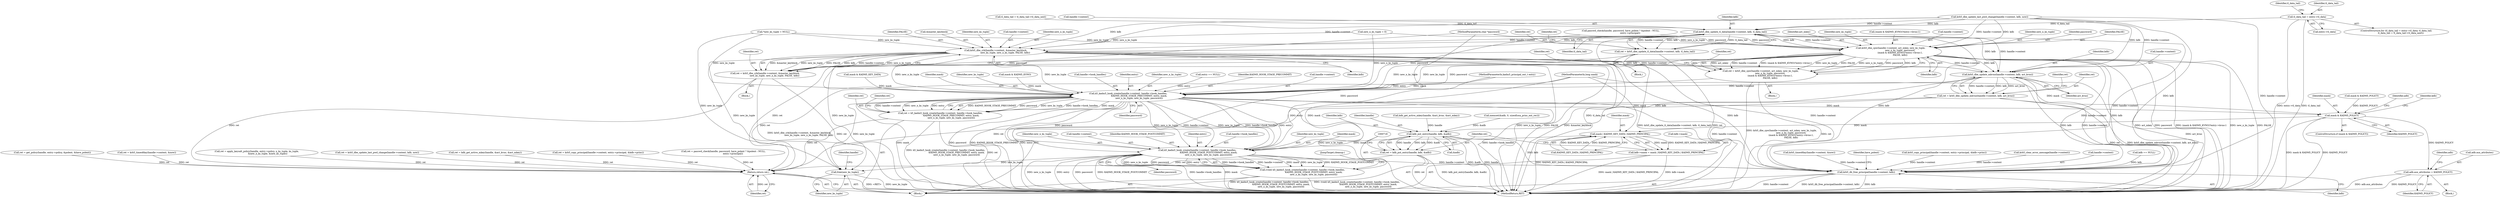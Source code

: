 digraph "0_krb5_e1caf6fb74981da62039846931ebdffed71309d1@pointer" {
"1000548" [label="(Call,tl_data_tail = entry->tl_data)"];
"1000562" [label="(Call,krb5_dbe_update_tl_data(handle->context, kdb, tl_data_tail))"];
"1000560" [label="(Call,ret = krb5_dbe_update_tl_data(handle->context, kdb, tl_data_tail))"];
"1000750" [label="(Return,return ret;)"];
"1000615" [label="(Call,krb5_dbe_cpw(handle->context, act_mkey, new_ks_tuple,\n                           new_n_ks_tuple, password,\n                           (mask & KADM5_KVNO)?entry->kvno:1,\n                           FALSE, kdb))"];
"1000613" [label="(Call,ret = krb5_dbe_cpw(handle->context, act_mkey, new_ks_tuple,\n                           new_n_ks_tuple, password,\n                           (mask & KADM5_KVNO)?entry->kvno:1,\n                           FALSE, kdb))"];
"1000652" [label="(Call,krb5_dbe_update_mkvno(handle->context, kdb, act_kvno))"];
"1000650" [label="(Call,ret = krb5_dbe_update_mkvno(handle->context, kdb, act_kvno))"];
"1000663" [label="(Call,k5_kadm5_hook_create(handle->context, handle->hook_handles,\n                               KADM5_HOOK_STAGE_PRECOMMIT, entry, mask,\n                               new_n_ks_tuple, new_ks_tuple, password))"];
"1000661" [label="(Call,ret = k5_kadm5_hook_create(handle->context, handle->hook_handles,\n                               KADM5_HOOK_STAGE_PRECOMMIT, entry, mask,\n                               new_n_ks_tuple, new_ks_tuple, password))"];
"1000685" [label="(Call,mask & KADM5_POLICY)"];
"1000689" [label="(Call,adb.aux_attributes = KADM5_POLICY)"];
"1000705" [label="(Call,mask | KADM5_KEY_DATA | KADM5_PRINCIPAL)"];
"1000701" [label="(Call,kdb->mask = mask | KADM5_KEY_DATA | KADM5_PRINCIPAL)"];
"1000719" [label="(Call,k5_kadm5_hook_create(handle->context, handle->hook_handles,\n                                KADM5_HOOK_STAGE_POSTCOMMIT, entry, mask,\n                                new_n_ks_tuple, new_ks_tuple, password))"];
"1000717" [label="(Call,(void) k5_kadm5_hook_create(handle->context, handle->hook_handles,\n                                KADM5_HOOK_STAGE_POSTCOMMIT, entry, mask,\n                                new_n_ks_tuple, new_ks_tuple, password))"];
"1000733" [label="(Call,free(new_ks_tuple))"];
"1000735" [label="(Call,krb5_db_free_principal(handle->context, kdb))"];
"1000712" [label="(Call,kdb_put_entry(handle, kdb, &adb))"];
"1000710" [label="(Call,ret = kdb_put_entry(handle, kdb, &adb))"];
"1000637" [label="(Call,krb5_dbe_crk(handle->context, &master_keyblock,\n                           new_ks_tuple, new_n_ks_tuple, FALSE, kdb))"];
"1000635" [label="(Call,ret = krb5_dbe_crk(handle->context, &master_keyblock,\n                           new_ks_tuple, new_n_ks_tuple, FALSE, kdb))"];
"1000653" [label="(Call,handle->context)"];
"1000645" [label="(Identifier,FALSE)"];
"1000322" [label="(Call,mask & KADM5_POLICY)"];
"1000688" [label="(Block,)"];
"1000641" [label="(Call,&master_keyblock)"];
"1000362" [label="(Call,krb5_timeofday(handle->context, &now))"];
"1000664" [label="(Call,handle->context)"];
"1000703" [label="(Identifier,kdb)"];
"1000717" [label="(Call,(void) k5_kadm5_hook_create(handle->context, handle->hook_handles,\n                                KADM5_HOOK_STAGE_POSTCOMMIT, entry, mask,\n                                new_n_ks_tuple, new_ks_tuple, password))"];
"1000670" [label="(Identifier,KADM5_HOOK_STAGE_PRECOMMIT)"];
"1000643" [label="(Identifier,new_ks_tuple)"];
"1000563" [label="(Call,handle->context)"];
"1000751" [label="(Identifier,ret)"];
"1000646" [label="(Identifier,kdb)"];
"1000326" [label="(Call,ret = get_policy(handle, entry->policy, &polent, &have_polent))"];
"1000360" [label="(Call,ret = krb5_timeofday(handle->context, &now))"];
"1000648" [label="(Identifier,ret)"];
"1000686" [label="(Identifier,mask)"];
"1000714" [label="(Identifier,kdb)"];
"1000616" [label="(Call,handle->context)"];
"1000652" [label="(Call,krb5_dbe_update_mkvno(handle->context, kdb, act_kvno))"];
"1000727" [label="(Identifier,entry)"];
"1000550" [label="(Call,entry->tl_data)"];
"1000615" [label="(Call,krb5_dbe_cpw(handle->context, act_mkey, new_ks_tuple,\n                           new_n_ks_tuple, password,\n                           (mask & KADM5_KVNO)?entry->kvno:1,\n                           FALSE, kdb))"];
"1000713" [label="(Identifier,handle)"];
"1000741" [label="(Identifier,have_polent)"];
"1000622" [label="(Identifier,password)"];
"1000687" [label="(Identifier,KADM5_POLICY)"];
"1000632" [label="(Identifier,kdb)"];
"1000567" [label="(Identifier,tl_data_tail)"];
"1000723" [label="(Call,handle->hook_handles)"];
"1000730" [label="(Identifier,new_ks_tuple)"];
"1000705" [label="(Call,mask | KADM5_KEY_DATA | KADM5_PRINCIPAL)"];
"1000728" [label="(Identifier,mask)"];
"1000701" [label="(Call,kdb->mask = mask | KADM5_KEY_DATA | KADM5_PRINCIPAL)"];
"1000119" [label="(MethodParameterIn,kadm5_principal_ent_t entry)"];
"1000706" [label="(Identifier,mask)"];
"1000729" [label="(Identifier,new_n_ks_tuple)"];
"1000599" [label="(Call,mask & KADM5_KEY_DATA)"];
"1000553" [label="(Identifier,tl_data_tail)"];
"1000734" [label="(Identifier,new_ks_tuple)"];
"1000123" [label="(MethodParameterIn,char *password)"];
"1000659" [label="(Identifier,ret)"];
"1000672" [label="(Identifier,mask)"];
"1000685" [label="(Call,mask & KADM5_POLICY)"];
"1000720" [label="(Call,handle->context)"];
"1000674" [label="(Identifier,new_ks_tuple)"];
"1000146" [label="(Call,*new_ks_tuple = NULL)"];
"1000624" [label="(Call,mask & KADM5_KVNO)"];
"1000696" [label="(Identifier,adb)"];
"1000667" [label="(Call,handle->hook_handles)"];
"1000345" [label="(Call,passwd_check(handle, password, have_polent ? &polent : NULL,\n                           entry->principal))"];
"1000677" [label="(Identifier,ret)"];
"1000571" [label="(Call,ret = apply_keysalt_policy(handle, entry->policy, n_ks_tuple, ks_tuple,\n                               &new_n_ks_tuple, &new_ks_tuple))"];
"1000547" [label="(ControlStructure,for (tl_data_tail = entry->tl_data; tl_data_tail;\n             tl_data_tail = tl_data_tail->tl_data_next))"];
"1000707" [label="(Call,KADM5_KEY_DATA | KADM5_PRINCIPAL)"];
"1000518" [label="(Call,krb5_copy_principal(handle->context, entry->principal, &kdb->princ))"];
"1000589" [label="(Call,kdb_get_active_mkey(handle, &act_kvno, &act_mkey))"];
"1000533" [label="(Call,ret = krb5_dbe_update_last_pwd_change(handle->context, kdb, now))"];
"1000715" [label="(Call,&adb)"];
"1000566" [label="(Identifier,kdb)"];
"1000554" [label="(Call,tl_data_tail = tl_data_tail->tl_data_next)"];
"1000587" [label="(Call,ret = kdb_get_active_mkey(handle, &act_kvno, &act_mkey))"];
"1000631" [label="(Identifier,FALSE)"];
"1000732" [label="(JumpTarget,cleanup:)"];
"1000561" [label="(Identifier,ret)"];
"1000638" [label="(Call,handle->context)"];
"1000661" [label="(Call,ret = k5_kadm5_hook_create(handle->context, handle->hook_handles,\n                               KADM5_HOOK_STAGE_PRECOMMIT, entry, mask,\n                               new_n_ks_tuple, new_ks_tuple, password))"];
"1000619" [label="(Identifier,act_mkey)"];
"1000671" [label="(Identifier,entry)"];
"1000634" [label="(Block,)"];
"1000120" [label="(MethodParameterIn,long mask)"];
"1000636" [label="(Identifier,ret)"];
"1000731" [label="(Identifier,password)"];
"1000737" [label="(Identifier,handle)"];
"1000151" [label="(Call,krb5_clear_error_message(handle->context))"];
"1000548" [label="(Call,tl_data_tail = entry->tl_data)"];
"1000516" [label="(Call,ret = krb5_copy_principal(handle->context, entry->principal, &kdb->princ))"];
"1000684" [label="(ControlStructure,if (mask & KADM5_POLICY))"];
"1000644" [label="(Identifier,new_n_ks_tuple)"];
"1000675" [label="(Identifier,password)"];
"1000673" [label="(Identifier,new_n_ks_tuple)"];
"1000650" [label="(Call,ret = krb5_dbe_update_mkvno(handle->context, kdb, act_kvno))"];
"1000662" [label="(Identifier,ret)"];
"1000562" [label="(Call,krb5_dbe_update_tl_data(handle->context, kdb, tl_data_tail))"];
"1000560" [label="(Call,ret = krb5_dbe_update_tl_data(handle->context, kdb, tl_data_tail))"];
"1000635" [label="(Call,ret = krb5_dbe_crk(handle->context, &master_keyblock,\n                           new_ks_tuple, new_n_ks_tuple, FALSE, kdb))"];
"1000690" [label="(Call,adb.aux_attributes)"];
"1000689" [label="(Call,adb.aux_attributes = KADM5_POLICY)"];
"1000637" [label="(Call,krb5_dbe_crk(handle->context, &master_keyblock,\n                           new_ks_tuple, new_n_ks_tuple, FALSE, kdb))"];
"1000620" [label="(Identifier,new_ks_tuple)"];
"1000736" [label="(Call,handle->context)"];
"1000656" [label="(Identifier,kdb)"];
"1000739" [label="(Identifier,kdb)"];
"1000663" [label="(Call,k5_kadm5_hook_create(handle->context, handle->hook_handles,\n                               KADM5_HOOK_STAGE_PRECOMMIT, entry, mask,\n                               new_n_ks_tuple, new_ks_tuple, password))"];
"1000726" [label="(Identifier,KADM5_HOOK_STAGE_POSTCOMMIT)"];
"1000124" [label="(Block,)"];
"1000623" [label="(Call,(mask & KADM5_KVNO)?entry->kvno:1)"];
"1000651" [label="(Identifier,ret)"];
"1000712" [label="(Call,kdb_put_entry(handle, kdb, &adb))"];
"1000163" [label="(Call,entry == NULL)"];
"1000612" [label="(Block,)"];
"1000750" [label="(Return,return ret;)"];
"1000569" [label="(Identifier,ret)"];
"1000535" [label="(Call,krb5_dbe_update_last_pwd_change(handle->context, kdb, now))"];
"1000752" [label="(MethodReturn,RET)"];
"1000691" [label="(Identifier,adb)"];
"1000702" [label="(Call,kdb->mask)"];
"1000621" [label="(Identifier,new_n_ks_tuple)"];
"1000559" [label="(Block,)"];
"1000613" [label="(Call,ret = krb5_dbe_cpw(handle->context, act_mkey, new_ks_tuple,\n                           new_n_ks_tuple, password,\n                           (mask & KADM5_KVNO)?entry->kvno:1,\n                           FALSE, kdb))"];
"1000315" [label="(Call,memset(&adb, 0, sizeof(osa_princ_ent_rec)))"];
"1000614" [label="(Identifier,ret)"];
"1000142" [label="(Call,new_n_ks_tuple = 0)"];
"1000735" [label="(Call,krb5_db_free_principal(handle->context, kdb))"];
"1000343" [label="(Call,ret = passwd_check(handle, password, have_polent ? &polent : NULL,\n                           entry->principal))"];
"1000733" [label="(Call,free(new_ks_tuple))"];
"1000719" [label="(Call,k5_kadm5_hook_create(handle->context, handle->hook_handles,\n                                KADM5_HOOK_STAGE_POSTCOMMIT, entry, mask,\n                                new_n_ks_tuple, new_ks_tuple, password))"];
"1000657" [label="(Identifier,act_kvno)"];
"1000549" [label="(Identifier,tl_data_tail)"];
"1000693" [label="(Identifier,KADM5_POLICY)"];
"1000711" [label="(Identifier,ret)"];
"1000310" [label="(Call,kdb == NULL)"];
"1000710" [label="(Call,ret = kdb_put_entry(handle, kdb, &adb))"];
"1000548" -> "1000547"  [label="AST: "];
"1000548" -> "1000550"  [label="CFG: "];
"1000549" -> "1000548"  [label="AST: "];
"1000550" -> "1000548"  [label="AST: "];
"1000553" -> "1000548"  [label="CFG: "];
"1000548" -> "1000752"  [label="DDG: entry->tl_data"];
"1000548" -> "1000752"  [label="DDG: tl_data_tail"];
"1000548" -> "1000562"  [label="DDG: tl_data_tail"];
"1000562" -> "1000560"  [label="AST: "];
"1000562" -> "1000567"  [label="CFG: "];
"1000563" -> "1000562"  [label="AST: "];
"1000566" -> "1000562"  [label="AST: "];
"1000567" -> "1000562"  [label="AST: "];
"1000560" -> "1000562"  [label="CFG: "];
"1000562" -> "1000752"  [label="DDG: tl_data_tail"];
"1000562" -> "1000560"  [label="DDG: handle->context"];
"1000562" -> "1000560"  [label="DDG: kdb"];
"1000562" -> "1000560"  [label="DDG: tl_data_tail"];
"1000535" -> "1000562"  [label="DDG: handle->context"];
"1000535" -> "1000562"  [label="DDG: kdb"];
"1000554" -> "1000562"  [label="DDG: tl_data_tail"];
"1000562" -> "1000615"  [label="DDG: handle->context"];
"1000562" -> "1000615"  [label="DDG: kdb"];
"1000562" -> "1000637"  [label="DDG: handle->context"];
"1000562" -> "1000637"  [label="DDG: kdb"];
"1000562" -> "1000652"  [label="DDG: handle->context"];
"1000562" -> "1000652"  [label="DDG: kdb"];
"1000562" -> "1000735"  [label="DDG: handle->context"];
"1000562" -> "1000735"  [label="DDG: kdb"];
"1000560" -> "1000559"  [label="AST: "];
"1000561" -> "1000560"  [label="AST: "];
"1000569" -> "1000560"  [label="CFG: "];
"1000560" -> "1000752"  [label="DDG: krb5_dbe_update_tl_data(handle->context, kdb, tl_data_tail)"];
"1000560" -> "1000752"  [label="DDG: ret"];
"1000560" -> "1000750"  [label="DDG: ret"];
"1000750" -> "1000124"  [label="AST: "];
"1000750" -> "1000751"  [label="CFG: "];
"1000751" -> "1000750"  [label="AST: "];
"1000752" -> "1000750"  [label="CFG: "];
"1000750" -> "1000752"  [label="DDG: <RET>"];
"1000751" -> "1000750"  [label="DDG: ret"];
"1000613" -> "1000750"  [label="DDG: ret"];
"1000360" -> "1000750"  [label="DDG: ret"];
"1000650" -> "1000750"  [label="DDG: ret"];
"1000661" -> "1000750"  [label="DDG: ret"];
"1000587" -> "1000750"  [label="DDG: ret"];
"1000571" -> "1000750"  [label="DDG: ret"];
"1000533" -> "1000750"  [label="DDG: ret"];
"1000635" -> "1000750"  [label="DDG: ret"];
"1000326" -> "1000750"  [label="DDG: ret"];
"1000516" -> "1000750"  [label="DDG: ret"];
"1000710" -> "1000750"  [label="DDG: ret"];
"1000343" -> "1000750"  [label="DDG: ret"];
"1000615" -> "1000613"  [label="AST: "];
"1000615" -> "1000632"  [label="CFG: "];
"1000616" -> "1000615"  [label="AST: "];
"1000619" -> "1000615"  [label="AST: "];
"1000620" -> "1000615"  [label="AST: "];
"1000621" -> "1000615"  [label="AST: "];
"1000622" -> "1000615"  [label="AST: "];
"1000623" -> "1000615"  [label="AST: "];
"1000631" -> "1000615"  [label="AST: "];
"1000632" -> "1000615"  [label="AST: "];
"1000613" -> "1000615"  [label="CFG: "];
"1000615" -> "1000752"  [label="DDG: password"];
"1000615" -> "1000752"  [label="DDG: (mask & KADM5_KVNO)?entry->kvno:1"];
"1000615" -> "1000752"  [label="DDG: new_n_ks_tuple"];
"1000615" -> "1000752"  [label="DDG: FALSE"];
"1000615" -> "1000752"  [label="DDG: act_mkey"];
"1000615" -> "1000613"  [label="DDG: act_mkey"];
"1000615" -> "1000613"  [label="DDG: handle->context"];
"1000615" -> "1000613"  [label="DDG: (mask & KADM5_KVNO)?entry->kvno:1"];
"1000615" -> "1000613"  [label="DDG: new_ks_tuple"];
"1000615" -> "1000613"  [label="DDG: FALSE"];
"1000615" -> "1000613"  [label="DDG: new_n_ks_tuple"];
"1000615" -> "1000613"  [label="DDG: password"];
"1000615" -> "1000613"  [label="DDG: kdb"];
"1000535" -> "1000615"  [label="DDG: handle->context"];
"1000535" -> "1000615"  [label="DDG: kdb"];
"1000146" -> "1000615"  [label="DDG: new_ks_tuple"];
"1000142" -> "1000615"  [label="DDG: new_n_ks_tuple"];
"1000345" -> "1000615"  [label="DDG: password"];
"1000123" -> "1000615"  [label="DDG: password"];
"1000615" -> "1000652"  [label="DDG: handle->context"];
"1000615" -> "1000652"  [label="DDG: kdb"];
"1000615" -> "1000663"  [label="DDG: new_n_ks_tuple"];
"1000615" -> "1000663"  [label="DDG: new_ks_tuple"];
"1000615" -> "1000663"  [label="DDG: password"];
"1000615" -> "1000733"  [label="DDG: new_ks_tuple"];
"1000615" -> "1000735"  [label="DDG: handle->context"];
"1000615" -> "1000735"  [label="DDG: kdb"];
"1000613" -> "1000612"  [label="AST: "];
"1000614" -> "1000613"  [label="AST: "];
"1000648" -> "1000613"  [label="CFG: "];
"1000613" -> "1000752"  [label="DDG: ret"];
"1000613" -> "1000752"  [label="DDG: krb5_dbe_cpw(handle->context, act_mkey, new_ks_tuple,\n                           new_n_ks_tuple, password,\n                           (mask & KADM5_KVNO)?entry->kvno:1,\n                           FALSE, kdb)"];
"1000652" -> "1000650"  [label="AST: "];
"1000652" -> "1000657"  [label="CFG: "];
"1000653" -> "1000652"  [label="AST: "];
"1000656" -> "1000652"  [label="AST: "];
"1000657" -> "1000652"  [label="AST: "];
"1000650" -> "1000652"  [label="CFG: "];
"1000652" -> "1000752"  [label="DDG: act_kvno"];
"1000652" -> "1000650"  [label="DDG: handle->context"];
"1000652" -> "1000650"  [label="DDG: kdb"];
"1000652" -> "1000650"  [label="DDG: act_kvno"];
"1000637" -> "1000652"  [label="DDG: handle->context"];
"1000637" -> "1000652"  [label="DDG: kdb"];
"1000535" -> "1000652"  [label="DDG: handle->context"];
"1000535" -> "1000652"  [label="DDG: kdb"];
"1000652" -> "1000663"  [label="DDG: handle->context"];
"1000652" -> "1000712"  [label="DDG: kdb"];
"1000652" -> "1000735"  [label="DDG: handle->context"];
"1000652" -> "1000735"  [label="DDG: kdb"];
"1000650" -> "1000124"  [label="AST: "];
"1000651" -> "1000650"  [label="AST: "];
"1000659" -> "1000650"  [label="CFG: "];
"1000650" -> "1000752"  [label="DDG: ret"];
"1000650" -> "1000752"  [label="DDG: krb5_dbe_update_mkvno(handle->context, kdb, act_kvno)"];
"1000663" -> "1000661"  [label="AST: "];
"1000663" -> "1000675"  [label="CFG: "];
"1000664" -> "1000663"  [label="AST: "];
"1000667" -> "1000663"  [label="AST: "];
"1000670" -> "1000663"  [label="AST: "];
"1000671" -> "1000663"  [label="AST: "];
"1000672" -> "1000663"  [label="AST: "];
"1000673" -> "1000663"  [label="AST: "];
"1000674" -> "1000663"  [label="AST: "];
"1000675" -> "1000663"  [label="AST: "];
"1000661" -> "1000663"  [label="CFG: "];
"1000663" -> "1000752"  [label="DDG: mask"];
"1000663" -> "1000752"  [label="DDG: password"];
"1000663" -> "1000752"  [label="DDG: KADM5_HOOK_STAGE_PRECOMMIT"];
"1000663" -> "1000752"  [label="DDG: entry"];
"1000663" -> "1000752"  [label="DDG: new_n_ks_tuple"];
"1000663" -> "1000752"  [label="DDG: handle->hook_handles"];
"1000663" -> "1000661"  [label="DDG: KADM5_HOOK_STAGE_PRECOMMIT"];
"1000663" -> "1000661"  [label="DDG: password"];
"1000663" -> "1000661"  [label="DDG: new_ks_tuple"];
"1000663" -> "1000661"  [label="DDG: handle->hook_handles"];
"1000663" -> "1000661"  [label="DDG: mask"];
"1000663" -> "1000661"  [label="DDG: handle->context"];
"1000663" -> "1000661"  [label="DDG: new_n_ks_tuple"];
"1000663" -> "1000661"  [label="DDG: entry"];
"1000163" -> "1000663"  [label="DDG: entry"];
"1000119" -> "1000663"  [label="DDG: entry"];
"1000599" -> "1000663"  [label="DDG: mask"];
"1000624" -> "1000663"  [label="DDG: mask"];
"1000120" -> "1000663"  [label="DDG: mask"];
"1000637" -> "1000663"  [label="DDG: new_n_ks_tuple"];
"1000637" -> "1000663"  [label="DDG: new_ks_tuple"];
"1000142" -> "1000663"  [label="DDG: new_n_ks_tuple"];
"1000146" -> "1000663"  [label="DDG: new_ks_tuple"];
"1000345" -> "1000663"  [label="DDG: password"];
"1000123" -> "1000663"  [label="DDG: password"];
"1000663" -> "1000685"  [label="DDG: mask"];
"1000663" -> "1000719"  [label="DDG: handle->context"];
"1000663" -> "1000719"  [label="DDG: handle->hook_handles"];
"1000663" -> "1000719"  [label="DDG: entry"];
"1000663" -> "1000719"  [label="DDG: new_n_ks_tuple"];
"1000663" -> "1000719"  [label="DDG: new_ks_tuple"];
"1000663" -> "1000719"  [label="DDG: password"];
"1000663" -> "1000733"  [label="DDG: new_ks_tuple"];
"1000663" -> "1000735"  [label="DDG: handle->context"];
"1000661" -> "1000124"  [label="AST: "];
"1000662" -> "1000661"  [label="AST: "];
"1000677" -> "1000661"  [label="CFG: "];
"1000661" -> "1000752"  [label="DDG: k5_kadm5_hook_create(handle->context, handle->hook_handles,\n                               KADM5_HOOK_STAGE_PRECOMMIT, entry, mask,\n                               new_n_ks_tuple, new_ks_tuple, password)"];
"1000661" -> "1000752"  [label="DDG: ret"];
"1000685" -> "1000684"  [label="AST: "];
"1000685" -> "1000687"  [label="CFG: "];
"1000686" -> "1000685"  [label="AST: "];
"1000687" -> "1000685"  [label="AST: "];
"1000691" -> "1000685"  [label="CFG: "];
"1000703" -> "1000685"  [label="CFG: "];
"1000685" -> "1000752"  [label="DDG: mask & KADM5_POLICY"];
"1000685" -> "1000752"  [label="DDG: KADM5_POLICY"];
"1000120" -> "1000685"  [label="DDG: mask"];
"1000322" -> "1000685"  [label="DDG: KADM5_POLICY"];
"1000685" -> "1000689"  [label="DDG: KADM5_POLICY"];
"1000685" -> "1000705"  [label="DDG: mask"];
"1000689" -> "1000688"  [label="AST: "];
"1000689" -> "1000693"  [label="CFG: "];
"1000690" -> "1000689"  [label="AST: "];
"1000693" -> "1000689"  [label="AST: "];
"1000696" -> "1000689"  [label="CFG: "];
"1000689" -> "1000752"  [label="DDG: KADM5_POLICY"];
"1000689" -> "1000752"  [label="DDG: adb.aux_attributes"];
"1000705" -> "1000701"  [label="AST: "];
"1000705" -> "1000707"  [label="CFG: "];
"1000706" -> "1000705"  [label="AST: "];
"1000707" -> "1000705"  [label="AST: "];
"1000701" -> "1000705"  [label="CFG: "];
"1000705" -> "1000752"  [label="DDG: KADM5_KEY_DATA | KADM5_PRINCIPAL"];
"1000705" -> "1000701"  [label="DDG: mask"];
"1000705" -> "1000701"  [label="DDG: KADM5_KEY_DATA | KADM5_PRINCIPAL"];
"1000120" -> "1000705"  [label="DDG: mask"];
"1000707" -> "1000705"  [label="DDG: KADM5_KEY_DATA"];
"1000707" -> "1000705"  [label="DDG: KADM5_PRINCIPAL"];
"1000705" -> "1000719"  [label="DDG: mask"];
"1000701" -> "1000124"  [label="AST: "];
"1000702" -> "1000701"  [label="AST: "];
"1000711" -> "1000701"  [label="CFG: "];
"1000701" -> "1000752"  [label="DDG: mask | KADM5_KEY_DATA | KADM5_PRINCIPAL"];
"1000701" -> "1000752"  [label="DDG: kdb->mask"];
"1000719" -> "1000717"  [label="AST: "];
"1000719" -> "1000731"  [label="CFG: "];
"1000720" -> "1000719"  [label="AST: "];
"1000723" -> "1000719"  [label="AST: "];
"1000726" -> "1000719"  [label="AST: "];
"1000727" -> "1000719"  [label="AST: "];
"1000728" -> "1000719"  [label="AST: "];
"1000729" -> "1000719"  [label="AST: "];
"1000730" -> "1000719"  [label="AST: "];
"1000731" -> "1000719"  [label="AST: "];
"1000717" -> "1000719"  [label="CFG: "];
"1000719" -> "1000752"  [label="DDG: new_n_ks_tuple"];
"1000719" -> "1000752"  [label="DDG: entry"];
"1000719" -> "1000752"  [label="DDG: password"];
"1000719" -> "1000752"  [label="DDG: KADM5_HOOK_STAGE_POSTCOMMIT"];
"1000719" -> "1000752"  [label="DDG: handle->hook_handles"];
"1000719" -> "1000752"  [label="DDG: mask"];
"1000719" -> "1000717"  [label="DDG: handle->hook_handles"];
"1000719" -> "1000717"  [label="DDG: handle->context"];
"1000719" -> "1000717"  [label="DDG: mask"];
"1000719" -> "1000717"  [label="DDG: new_ks_tuple"];
"1000719" -> "1000717"  [label="DDG: KADM5_HOOK_STAGE_POSTCOMMIT"];
"1000719" -> "1000717"  [label="DDG: new_n_ks_tuple"];
"1000719" -> "1000717"  [label="DDG: password"];
"1000719" -> "1000717"  [label="DDG: entry"];
"1000119" -> "1000719"  [label="DDG: entry"];
"1000120" -> "1000719"  [label="DDG: mask"];
"1000123" -> "1000719"  [label="DDG: password"];
"1000719" -> "1000733"  [label="DDG: new_ks_tuple"];
"1000719" -> "1000735"  [label="DDG: handle->context"];
"1000717" -> "1000124"  [label="AST: "];
"1000718" -> "1000717"  [label="AST: "];
"1000732" -> "1000717"  [label="CFG: "];
"1000717" -> "1000752"  [label="DDG: (void) k5_kadm5_hook_create(handle->context, handle->hook_handles,\n                                KADM5_HOOK_STAGE_POSTCOMMIT, entry, mask,\n                                new_n_ks_tuple, new_ks_tuple, password)"];
"1000717" -> "1000752"  [label="DDG: k5_kadm5_hook_create(handle->context, handle->hook_handles,\n                                KADM5_HOOK_STAGE_POSTCOMMIT, entry, mask,\n                                new_n_ks_tuple, new_ks_tuple, password)"];
"1000733" -> "1000124"  [label="AST: "];
"1000733" -> "1000734"  [label="CFG: "];
"1000734" -> "1000733"  [label="AST: "];
"1000737" -> "1000733"  [label="CFG: "];
"1000733" -> "1000752"  [label="DDG: new_ks_tuple"];
"1000637" -> "1000733"  [label="DDG: new_ks_tuple"];
"1000146" -> "1000733"  [label="DDG: new_ks_tuple"];
"1000735" -> "1000124"  [label="AST: "];
"1000735" -> "1000739"  [label="CFG: "];
"1000736" -> "1000735"  [label="AST: "];
"1000739" -> "1000735"  [label="AST: "];
"1000741" -> "1000735"  [label="CFG: "];
"1000735" -> "1000752"  [label="DDG: krb5_db_free_principal(handle->context, kdb)"];
"1000735" -> "1000752"  [label="DDG: kdb"];
"1000735" -> "1000752"  [label="DDG: handle->context"];
"1000637" -> "1000735"  [label="DDG: handle->context"];
"1000637" -> "1000735"  [label="DDG: kdb"];
"1000151" -> "1000735"  [label="DDG: handle->context"];
"1000362" -> "1000735"  [label="DDG: handle->context"];
"1000518" -> "1000735"  [label="DDG: handle->context"];
"1000535" -> "1000735"  [label="DDG: handle->context"];
"1000535" -> "1000735"  [label="DDG: kdb"];
"1000712" -> "1000735"  [label="DDG: kdb"];
"1000310" -> "1000735"  [label="DDG: kdb"];
"1000712" -> "1000710"  [label="AST: "];
"1000712" -> "1000715"  [label="CFG: "];
"1000713" -> "1000712"  [label="AST: "];
"1000714" -> "1000712"  [label="AST: "];
"1000715" -> "1000712"  [label="AST: "];
"1000710" -> "1000712"  [label="CFG: "];
"1000712" -> "1000752"  [label="DDG: &adb"];
"1000712" -> "1000752"  [label="DDG: handle"];
"1000712" -> "1000710"  [label="DDG: handle"];
"1000712" -> "1000710"  [label="DDG: kdb"];
"1000712" -> "1000710"  [label="DDG: &adb"];
"1000589" -> "1000712"  [label="DDG: handle"];
"1000315" -> "1000712"  [label="DDG: &adb"];
"1000710" -> "1000124"  [label="AST: "];
"1000711" -> "1000710"  [label="AST: "];
"1000718" -> "1000710"  [label="CFG: "];
"1000710" -> "1000752"  [label="DDG: ret"];
"1000710" -> "1000752"  [label="DDG: kdb_put_entry(handle, kdb, &adb)"];
"1000637" -> "1000635"  [label="AST: "];
"1000637" -> "1000646"  [label="CFG: "];
"1000638" -> "1000637"  [label="AST: "];
"1000641" -> "1000637"  [label="AST: "];
"1000643" -> "1000637"  [label="AST: "];
"1000644" -> "1000637"  [label="AST: "];
"1000645" -> "1000637"  [label="AST: "];
"1000646" -> "1000637"  [label="AST: "];
"1000635" -> "1000637"  [label="CFG: "];
"1000637" -> "1000752"  [label="DDG: &master_keyblock"];
"1000637" -> "1000752"  [label="DDG: new_n_ks_tuple"];
"1000637" -> "1000752"  [label="DDG: FALSE"];
"1000637" -> "1000635"  [label="DDG: &master_keyblock"];
"1000637" -> "1000635"  [label="DDG: new_ks_tuple"];
"1000637" -> "1000635"  [label="DDG: FALSE"];
"1000637" -> "1000635"  [label="DDG: kdb"];
"1000637" -> "1000635"  [label="DDG: handle->context"];
"1000637" -> "1000635"  [label="DDG: new_n_ks_tuple"];
"1000535" -> "1000637"  [label="DDG: handle->context"];
"1000535" -> "1000637"  [label="DDG: kdb"];
"1000146" -> "1000637"  [label="DDG: new_ks_tuple"];
"1000142" -> "1000637"  [label="DDG: new_n_ks_tuple"];
"1000635" -> "1000634"  [label="AST: "];
"1000636" -> "1000635"  [label="AST: "];
"1000648" -> "1000635"  [label="CFG: "];
"1000635" -> "1000752"  [label="DDG: krb5_dbe_crk(handle->context, &master_keyblock,\n                           new_ks_tuple, new_n_ks_tuple, FALSE, kdb)"];
"1000635" -> "1000752"  [label="DDG: ret"];
}
